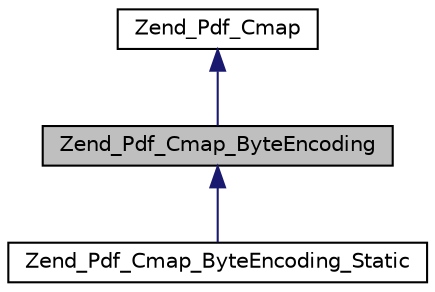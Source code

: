 digraph G
{
  edge [fontname="Helvetica",fontsize="10",labelfontname="Helvetica",labelfontsize="10"];
  node [fontname="Helvetica",fontsize="10",shape=record];
  Node1 [label="Zend_Pdf_Cmap_ByteEncoding",height=0.2,width=0.4,color="black", fillcolor="grey75", style="filled" fontcolor="black"];
  Node2 -> Node1 [dir="back",color="midnightblue",fontsize="10",style="solid",fontname="Helvetica"];
  Node2 [label="Zend_Pdf_Cmap",height=0.2,width=0.4,color="black", fillcolor="white", style="filled",URL="$class_zend___pdf___cmap.html"];
  Node1 -> Node3 [dir="back",color="midnightblue",fontsize="10",style="solid",fontname="Helvetica"];
  Node3 [label="Zend_Pdf_Cmap_ByteEncoding_Static",height=0.2,width=0.4,color="black", fillcolor="white", style="filled",URL="$class_zend___pdf___cmap___byte_encoding___static.html"];
}

